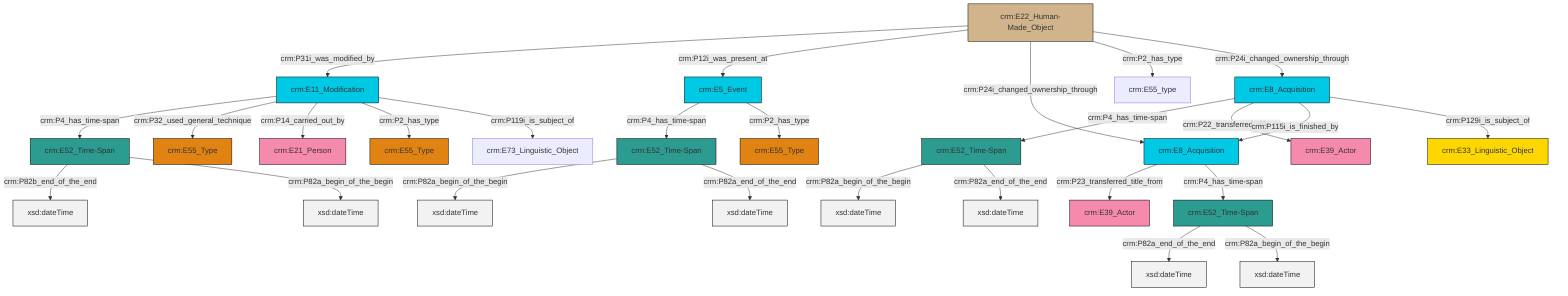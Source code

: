 graph TD
classDef Literal fill:#f2f2f2,stroke:#000000;
classDef CRM_Entity fill:#FFFFFF,stroke:#000000;
classDef Temporal_Entity fill:#00C9E6, stroke:#000000;
classDef Type fill:#E18312, stroke:#000000;
classDef Time-Span fill:#2C9C91, stroke:#000000;
classDef Appellation fill:#FFEB7F, stroke:#000000;
classDef Place fill:#008836, stroke:#000000;
classDef Persistent_Item fill:#B266B2, stroke:#000000;
classDef Conceptual_Object fill:#FFD700, stroke:#000000;
classDef Physical_Thing fill:#D2B48C, stroke:#000000;
classDef Actor fill:#f58aad, stroke:#000000;
classDef PC_Classes fill:#4ce600, stroke:#000000;
classDef Multi fill:#cccccc,stroke:#000000;

0["crm:E52_Time-Span"]:::Time-Span -->|crm:P82a_begin_of_the_begin| 1[xsd:dateTime]:::Literal
2["crm:E5_Event"]:::Temporal_Entity -->|crm:P4_has_time-span| 0["crm:E52_Time-Span"]:::Time-Span
18["crm:E22_Human-Made_Object"]:::Physical_Thing -->|crm:P31i_was_modified_by| 19["crm:E11_Modification"]:::Temporal_Entity
18["crm:E22_Human-Made_Object"]:::Physical_Thing -->|crm:P12i_was_present_at| 2["crm:E5_Event"]:::Temporal_Entity
20["crm:E52_Time-Span"]:::Time-Span -->|crm:P82a_begin_of_the_begin| 21[xsd:dateTime]:::Literal
19["crm:E11_Modification"]:::Temporal_Entity -->|crm:P4_has_time-span| 24["crm:E52_Time-Span"]:::Time-Span
6["crm:E52_Time-Span"]:::Time-Span -->|crm:P82a_end_of_the_end| 27[xsd:dateTime]:::Literal
12["crm:E8_Acquisition"]:::Temporal_Entity -->|crm:P4_has_time-span| 20["crm:E52_Time-Span"]:::Time-Span
18["crm:E22_Human-Made_Object"]:::Physical_Thing -->|crm:P24i_changed_ownership_through| 25["crm:E8_Acquisition"]:::Temporal_Entity
24["crm:E52_Time-Span"]:::Time-Span -->|crm:P82b_end_of_the_end| 28[xsd:dateTime]:::Literal
20["crm:E52_Time-Span"]:::Time-Span -->|crm:P82a_end_of_the_end| 29[xsd:dateTime]:::Literal
19["crm:E11_Modification"]:::Temporal_Entity -->|crm:P32_used_general_technique| 22["crm:E55_Type"]:::Type
6["crm:E52_Time-Span"]:::Time-Span -->|crm:P82a_begin_of_the_begin| 30[xsd:dateTime]:::Literal
25["crm:E8_Acquisition"]:::Temporal_Entity -->|crm:P23_transferred_title_from| 31["crm:E39_Actor"]:::Actor
12["crm:E8_Acquisition"]:::Temporal_Entity -->|crm:P22_transferred_title_to| 32["crm:E39_Actor"]:::Actor
19["crm:E11_Modification"]:::Temporal_Entity -->|crm:P14_carried_out_by| 8["crm:E21_Person"]:::Actor
18["crm:E22_Human-Made_Object"]:::Physical_Thing -->|crm:P2_has_type| 14["crm:E55_type"]:::Default
0["crm:E52_Time-Span"]:::Time-Span -->|crm:P82a_end_of_the_end| 36[xsd:dateTime]:::Literal
2["crm:E5_Event"]:::Temporal_Entity -->|crm:P2_has_type| 4["crm:E55_Type"]:::Type
24["crm:E52_Time-Span"]:::Time-Span -->|crm:P82a_begin_of_the_begin| 38[xsd:dateTime]:::Literal
25["crm:E8_Acquisition"]:::Temporal_Entity -->|crm:P4_has_time-span| 6["crm:E52_Time-Span"]:::Time-Span
19["crm:E11_Modification"]:::Temporal_Entity -->|crm:P2_has_type| 16["crm:E55_Type"]:::Type
18["crm:E22_Human-Made_Object"]:::Physical_Thing -->|crm:P24i_changed_ownership_through| 12["crm:E8_Acquisition"]:::Temporal_Entity
12["crm:E8_Acquisition"]:::Temporal_Entity -->|crm:P115i_is_finished_by| 25["crm:E8_Acquisition"]:::Temporal_Entity
19["crm:E11_Modification"]:::Temporal_Entity -->|crm:P119i_is_subject_of| 41["crm:E73_Linguistic_Object"]:::Default
12["crm:E8_Acquisition"]:::Temporal_Entity -->|crm:P129i_is_subject_of| 10["crm:E33_Linguistic_Object"]:::Conceptual_Object